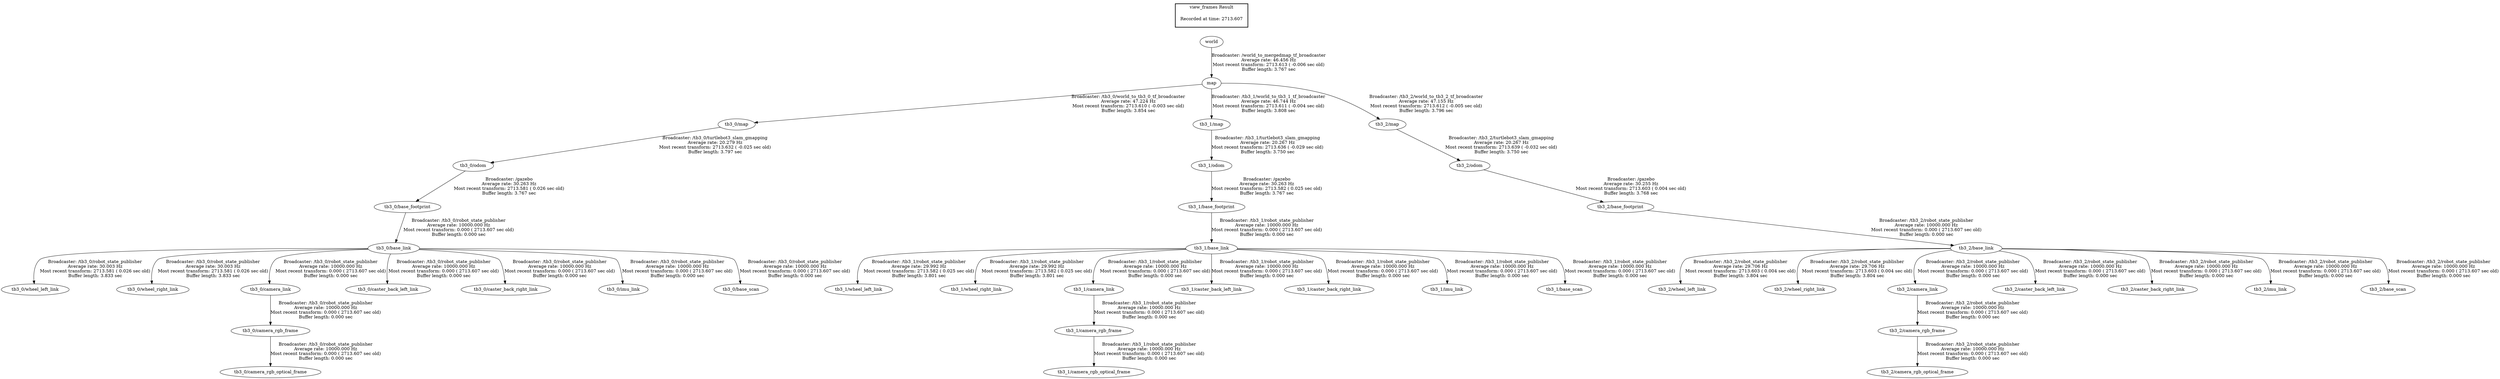 digraph G {
"map" -> "tb3_0/map"[label="Broadcaster: /tb3_0/world_to_tb3_0_tf_broadcaster\nAverage rate: 47.224 Hz\nMost recent transform: 2713.610 ( -0.003 sec old)\nBuffer length: 3.854 sec\n"];
"world" -> "map"[label="Broadcaster: /world_to_mergedmap_tf_broadcaster\nAverage rate: 46.456 Hz\nMost recent transform: 2713.613 ( -0.006 sec old)\nBuffer length: 3.767 sec\n"];
"tb3_0/base_link" -> "tb3_0/wheel_left_link"[label="Broadcaster: /tb3_0/robot_state_publisher\nAverage rate: 30.003 Hz\nMost recent transform: 2713.581 ( 0.026 sec old)\nBuffer length: 3.833 sec\n"];
"tb3_0/base_footprint" -> "tb3_0/base_link"[label="Broadcaster: /tb3_0/robot_state_publisher\nAverage rate: 10000.000 Hz\nMost recent transform: 0.000 ( 2713.607 sec old)\nBuffer length: 0.000 sec\n"];
"tb3_0/base_link" -> "tb3_0/wheel_right_link"[label="Broadcaster: /tb3_0/robot_state_publisher\nAverage rate: 30.003 Hz\nMost recent transform: 2713.581 ( 0.026 sec old)\nBuffer length: 3.833 sec\n"];
"map" -> "tb3_1/map"[label="Broadcaster: /tb3_1/world_to_tb3_1_tf_broadcaster\nAverage rate: 46.744 Hz\nMost recent transform: 2713.611 ( -0.004 sec old)\nBuffer length: 3.808 sec\n"];
"tb3_0/map" -> "tb3_0/odom"[label="Broadcaster: /tb3_0/turtlebot3_slam_gmapping\nAverage rate: 20.279 Hz\nMost recent transform: 2713.632 ( -0.025 sec old)\nBuffer length: 3.797 sec\n"];
"tb3_1/base_link" -> "tb3_1/wheel_left_link"[label="Broadcaster: /tb3_1/robot_state_publisher\nAverage rate: 29.992 Hz\nMost recent transform: 2713.582 ( 0.025 sec old)\nBuffer length: 3.801 sec\n"];
"tb3_1/base_footprint" -> "tb3_1/base_link"[label="Broadcaster: /tb3_1/robot_state_publisher\nAverage rate: 10000.000 Hz\nMost recent transform: 0.000 ( 2713.607 sec old)\nBuffer length: 0.000 sec\n"];
"tb3_1/base_link" -> "tb3_1/wheel_right_link"[label="Broadcaster: /tb3_1/robot_state_publisher\nAverage rate: 29.992 Hz\nMost recent transform: 2713.582 ( 0.025 sec old)\nBuffer length: 3.801 sec\n"];
"map" -> "tb3_2/map"[label="Broadcaster: /tb3_2/world_to_tb3_2_tf_broadcaster\nAverage rate: 47.155 Hz\nMost recent transform: 2713.612 ( -0.005 sec old)\nBuffer length: 3.796 sec\n"];
"tb3_2/base_link" -> "tb3_2/wheel_left_link"[label="Broadcaster: /tb3_2/robot_state_publisher\nAverage rate: 29.706 Hz\nMost recent transform: 2713.603 ( 0.004 sec old)\nBuffer length: 3.804 sec\n"];
"tb3_2/base_footprint" -> "tb3_2/base_link"[label="Broadcaster: /tb3_2/robot_state_publisher\nAverage rate: 10000.000 Hz\nMost recent transform: 0.000 ( 2713.607 sec old)\nBuffer length: 0.000 sec\n"];
"tb3_2/base_link" -> "tb3_2/wheel_right_link"[label="Broadcaster: /tb3_2/robot_state_publisher\nAverage rate: 29.706 Hz\nMost recent transform: 2713.603 ( 0.004 sec old)\nBuffer length: 3.804 sec\n"];
"tb3_0/odom" -> "tb3_0/base_footprint"[label="Broadcaster: /gazebo\nAverage rate: 30.263 Hz\nMost recent transform: 2713.581 ( 0.026 sec old)\nBuffer length: 3.767 sec\n"];
"tb3_1/odom" -> "tb3_1/base_footprint"[label="Broadcaster: /gazebo\nAverage rate: 30.263 Hz\nMost recent transform: 2713.582 ( 0.025 sec old)\nBuffer length: 3.767 sec\n"];
"tb3_1/map" -> "tb3_1/odom"[label="Broadcaster: /tb3_1/turtlebot3_slam_gmapping\nAverage rate: 20.267 Hz\nMost recent transform: 2713.636 ( -0.029 sec old)\nBuffer length: 3.750 sec\n"];
"tb3_0/base_link" -> "tb3_0/camera_link"[label="Broadcaster: /tb3_0/robot_state_publisher\nAverage rate: 10000.000 Hz\nMost recent transform: 0.000 ( 2713.607 sec old)\nBuffer length: 0.000 sec\n"];
"tb3_0/camera_link" -> "tb3_0/camera_rgb_frame"[label="Broadcaster: /tb3_0/robot_state_publisher\nAverage rate: 10000.000 Hz\nMost recent transform: 0.000 ( 2713.607 sec old)\nBuffer length: 0.000 sec\n"];
"tb3_0/camera_rgb_frame" -> "tb3_0/camera_rgb_optical_frame"[label="Broadcaster: /tb3_0/robot_state_publisher\nAverage rate: 10000.000 Hz\nMost recent transform: 0.000 ( 2713.607 sec old)\nBuffer length: 0.000 sec\n"];
"tb3_0/base_link" -> "tb3_0/caster_back_left_link"[label="Broadcaster: /tb3_0/robot_state_publisher\nAverage rate: 10000.000 Hz\nMost recent transform: 0.000 ( 2713.607 sec old)\nBuffer length: 0.000 sec\n"];
"tb3_0/base_link" -> "tb3_0/caster_back_right_link"[label="Broadcaster: /tb3_0/robot_state_publisher\nAverage rate: 10000.000 Hz\nMost recent transform: 0.000 ( 2713.607 sec old)\nBuffer length: 0.000 sec\n"];
"tb3_0/base_link" -> "tb3_0/imu_link"[label="Broadcaster: /tb3_0/robot_state_publisher\nAverage rate: 10000.000 Hz\nMost recent transform: 0.000 ( 2713.607 sec old)\nBuffer length: 0.000 sec\n"];
"tb3_0/base_link" -> "tb3_0/base_scan"[label="Broadcaster: /tb3_0/robot_state_publisher\nAverage rate: 10000.000 Hz\nMost recent transform: 0.000 ( 2713.607 sec old)\nBuffer length: 0.000 sec\n"];
"tb3_2/odom" -> "tb3_2/base_footprint"[label="Broadcaster: /gazebo\nAverage rate: 30.255 Hz\nMost recent transform: 2713.603 ( 0.004 sec old)\nBuffer length: 3.768 sec\n"];
"tb3_2/base_link" -> "tb3_2/camera_link"[label="Broadcaster: /tb3_2/robot_state_publisher\nAverage rate: 10000.000 Hz\nMost recent transform: 0.000 ( 2713.607 sec old)\nBuffer length: 0.000 sec\n"];
"tb3_2/camera_link" -> "tb3_2/camera_rgb_frame"[label="Broadcaster: /tb3_2/robot_state_publisher\nAverage rate: 10000.000 Hz\nMost recent transform: 0.000 ( 2713.607 sec old)\nBuffer length: 0.000 sec\n"];
"tb3_2/camera_rgb_frame" -> "tb3_2/camera_rgb_optical_frame"[label="Broadcaster: /tb3_2/robot_state_publisher\nAverage rate: 10000.000 Hz\nMost recent transform: 0.000 ( 2713.607 sec old)\nBuffer length: 0.000 sec\n"];
"tb3_2/base_link" -> "tb3_2/caster_back_left_link"[label="Broadcaster: /tb3_2/robot_state_publisher\nAverage rate: 10000.000 Hz\nMost recent transform: 0.000 ( 2713.607 sec old)\nBuffer length: 0.000 sec\n"];
"tb3_2/base_link" -> "tb3_2/caster_back_right_link"[label="Broadcaster: /tb3_2/robot_state_publisher\nAverage rate: 10000.000 Hz\nMost recent transform: 0.000 ( 2713.607 sec old)\nBuffer length: 0.000 sec\n"];
"tb3_2/base_link" -> "tb3_2/imu_link"[label="Broadcaster: /tb3_2/robot_state_publisher\nAverage rate: 10000.000 Hz\nMost recent transform: 0.000 ( 2713.607 sec old)\nBuffer length: 0.000 sec\n"];
"tb3_2/base_link" -> "tb3_2/base_scan"[label="Broadcaster: /tb3_2/robot_state_publisher\nAverage rate: 10000.000 Hz\nMost recent transform: 0.000 ( 2713.607 sec old)\nBuffer length: 0.000 sec\n"];
"tb3_1/base_link" -> "tb3_1/camera_link"[label="Broadcaster: /tb3_1/robot_state_publisher\nAverage rate: 10000.000 Hz\nMost recent transform: 0.000 ( 2713.607 sec old)\nBuffer length: 0.000 sec\n"];
"tb3_1/camera_link" -> "tb3_1/camera_rgb_frame"[label="Broadcaster: /tb3_1/robot_state_publisher\nAverage rate: 10000.000 Hz\nMost recent transform: 0.000 ( 2713.607 sec old)\nBuffer length: 0.000 sec\n"];
"tb3_1/camera_rgb_frame" -> "tb3_1/camera_rgb_optical_frame"[label="Broadcaster: /tb3_1/robot_state_publisher\nAverage rate: 10000.000 Hz\nMost recent transform: 0.000 ( 2713.607 sec old)\nBuffer length: 0.000 sec\n"];
"tb3_1/base_link" -> "tb3_1/caster_back_left_link"[label="Broadcaster: /tb3_1/robot_state_publisher\nAverage rate: 10000.000 Hz\nMost recent transform: 0.000 ( 2713.607 sec old)\nBuffer length: 0.000 sec\n"];
"tb3_1/base_link" -> "tb3_1/caster_back_right_link"[label="Broadcaster: /tb3_1/robot_state_publisher\nAverage rate: 10000.000 Hz\nMost recent transform: 0.000 ( 2713.607 sec old)\nBuffer length: 0.000 sec\n"];
"tb3_1/base_link" -> "tb3_1/imu_link"[label="Broadcaster: /tb3_1/robot_state_publisher\nAverage rate: 10000.000 Hz\nMost recent transform: 0.000 ( 2713.607 sec old)\nBuffer length: 0.000 sec\n"];
"tb3_1/base_link" -> "tb3_1/base_scan"[label="Broadcaster: /tb3_1/robot_state_publisher\nAverage rate: 10000.000 Hz\nMost recent transform: 0.000 ( 2713.607 sec old)\nBuffer length: 0.000 sec\n"];
"tb3_2/map" -> "tb3_2/odom"[label="Broadcaster: /tb3_2/turtlebot3_slam_gmapping\nAverage rate: 20.267 Hz\nMost recent transform: 2713.639 ( -0.032 sec old)\nBuffer length: 3.750 sec\n"];
edge [style=invis];
 subgraph cluster_legend { style=bold; color=black; label ="view_frames Result";
"Recorded at time: 2713.607"[ shape=plaintext ] ;
 }->"world";
}